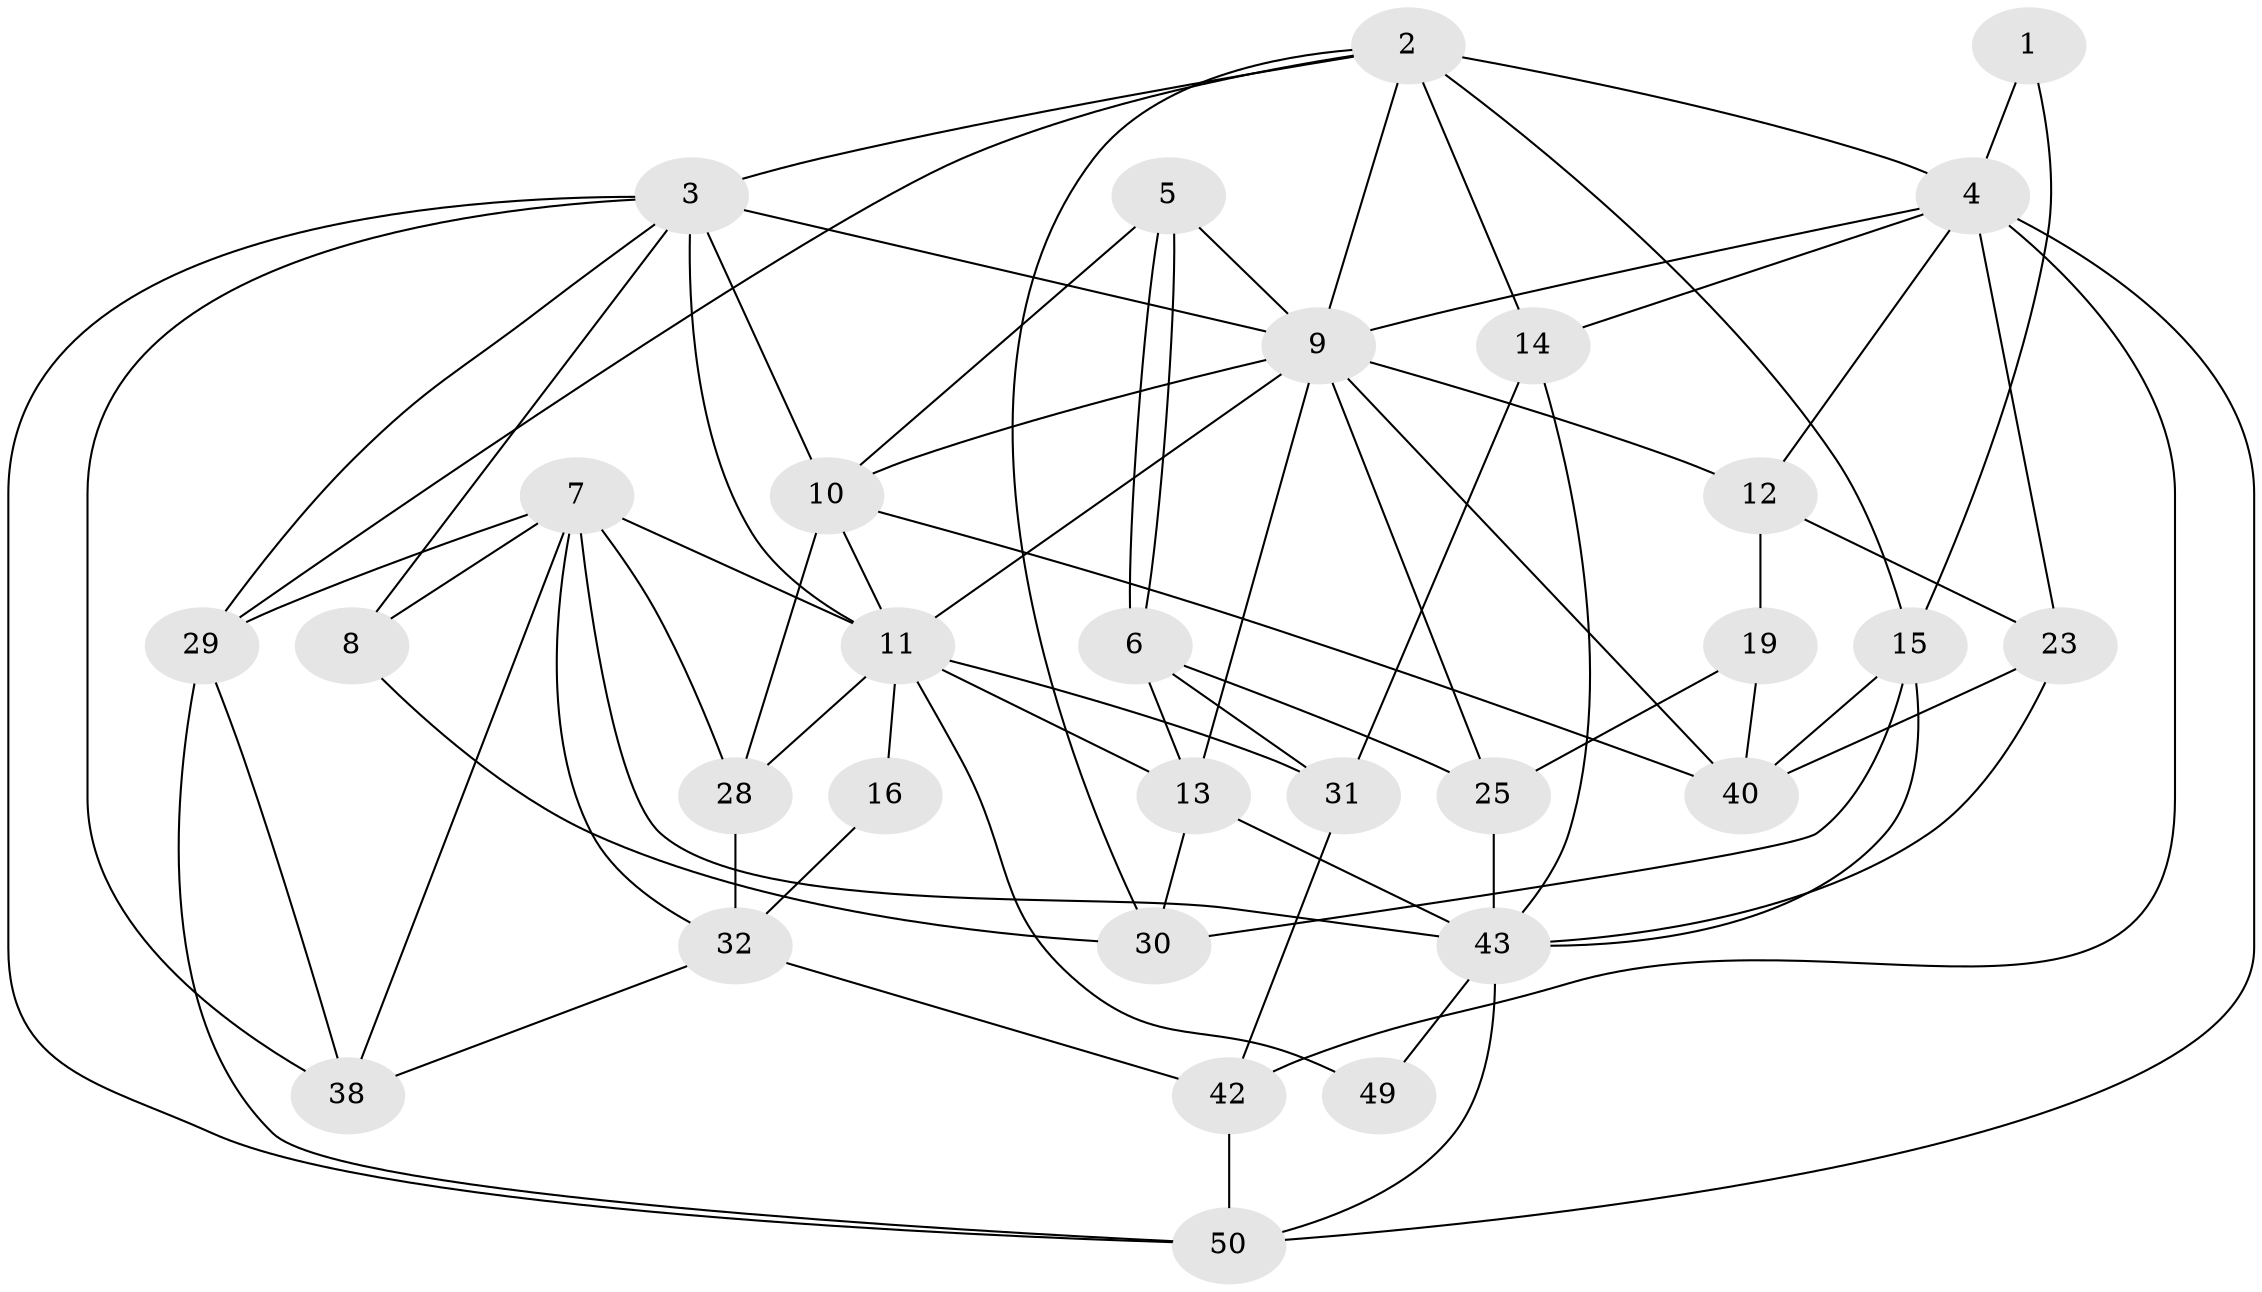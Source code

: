 // original degree distribution, {2: 0.14, 4: 0.32, 6: 0.14, 3: 0.22, 5: 0.16, 7: 0.02}
// Generated by graph-tools (version 1.1) at 2025/41/03/06/25 10:41:54]
// undirected, 30 vertices, 75 edges
graph export_dot {
graph [start="1"]
  node [color=gray90,style=filled];
  1;
  2 [super="+20"];
  3 [super="+46"];
  4 [super="+39"];
  5 [super="+24"];
  6;
  7 [super="+37"];
  8;
  9 [super="+27"];
  10 [super="+18"];
  11 [super="+17"];
  12;
  13 [super="+21"];
  14 [super="+41"];
  15 [super="+34"];
  16;
  19 [super="+22"];
  23 [super="+47"];
  25 [super="+26"];
  28 [super="+33"];
  29 [super="+35"];
  30;
  31;
  32 [super="+36"];
  38 [super="+44"];
  40 [super="+45"];
  42;
  43 [super="+48"];
  49;
  50;
  1 -- 15;
  1 -- 4;
  2 -- 14;
  2 -- 4;
  2 -- 29;
  2 -- 3;
  2 -- 9;
  2 -- 30;
  2 -- 15 [weight=2];
  3 -- 11;
  3 -- 10 [weight=2];
  3 -- 9;
  3 -- 50;
  3 -- 8;
  3 -- 38;
  3 -- 29;
  4 -- 23;
  4 -- 14;
  4 -- 50;
  4 -- 9;
  4 -- 42;
  4 -- 12;
  5 -- 6;
  5 -- 6;
  5 -- 9;
  5 -- 10;
  6 -- 13;
  6 -- 31;
  6 -- 25;
  7 -- 29;
  7 -- 38;
  7 -- 28;
  7 -- 43;
  7 -- 8;
  7 -- 32;
  7 -- 11;
  8 -- 30;
  9 -- 13;
  9 -- 12;
  9 -- 10;
  9 -- 11;
  9 -- 25;
  9 -- 40;
  10 -- 11;
  10 -- 40;
  10 -- 28;
  11 -- 31;
  11 -- 16;
  11 -- 49;
  11 -- 13;
  11 -- 28;
  12 -- 19;
  12 -- 23;
  13 -- 30;
  13 -- 43;
  14 -- 31;
  14 -- 43;
  15 -- 40 [weight=2];
  15 -- 30;
  15 -- 43;
  16 -- 32;
  19 -- 40;
  19 -- 25;
  23 -- 40;
  23 -- 43;
  25 -- 43 [weight=2];
  28 -- 32;
  29 -- 38;
  29 -- 50;
  31 -- 42;
  32 -- 42;
  32 -- 38;
  42 -- 50;
  43 -- 50;
  43 -- 49;
}
